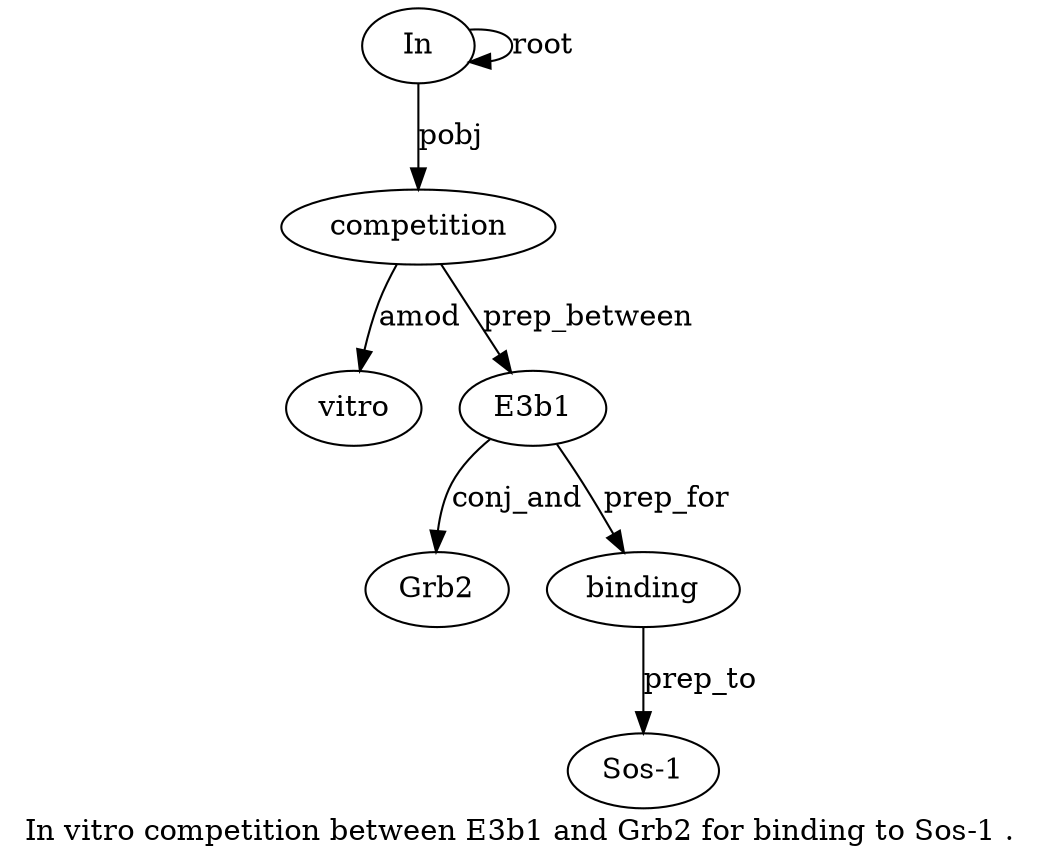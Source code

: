 digraph "In vitro competition between E3b1 and Grb2 for binding to Sos-1 ." {
label="In vitro competition between E3b1 and Grb2 for binding to Sos-1 .";
In1 [style=filled, fillcolor=white, label=In];
In1 -> In1  [label=root];
competition3 [style=filled, fillcolor=white, label=competition];
vitro2 [style=filled, fillcolor=white, label=vitro];
competition3 -> vitro2  [label=amod];
In1 -> competition3  [label=pobj];
E3b15 [style=filled, fillcolor=white, label=E3b1];
competition3 -> E3b15  [label=prep_between];
Grb27 [style=filled, fillcolor=white, label=Grb2];
E3b15 -> Grb27  [label=conj_and];
binding9 [style=filled, fillcolor=white, label=binding];
E3b15 -> binding9  [label=prep_for];
"Sos-1" [style=filled, fillcolor=white, label="Sos-1"];
binding9 -> "Sos-1"  [label=prep_to];
}
